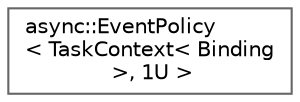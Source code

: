 digraph "Graphical Class Hierarchy"
{
 // LATEX_PDF_SIZE
  bgcolor="transparent";
  edge [fontname=Helvetica,fontsize=10,labelfontname=Helvetica,labelfontsize=10];
  node [fontname=Helvetica,fontsize=10,shape=box,height=0.2,width=0.4];
  rankdir="LR";
  Node0 [id="Node000000",label="async::EventPolicy\l\< TaskContext\< Binding\l \>, 1U \>",height=0.2,width=0.4,color="grey40", fillcolor="white", style="filled",URL="$d2/de9/classasync_1_1EventPolicy.html",tooltip=" "];
}
